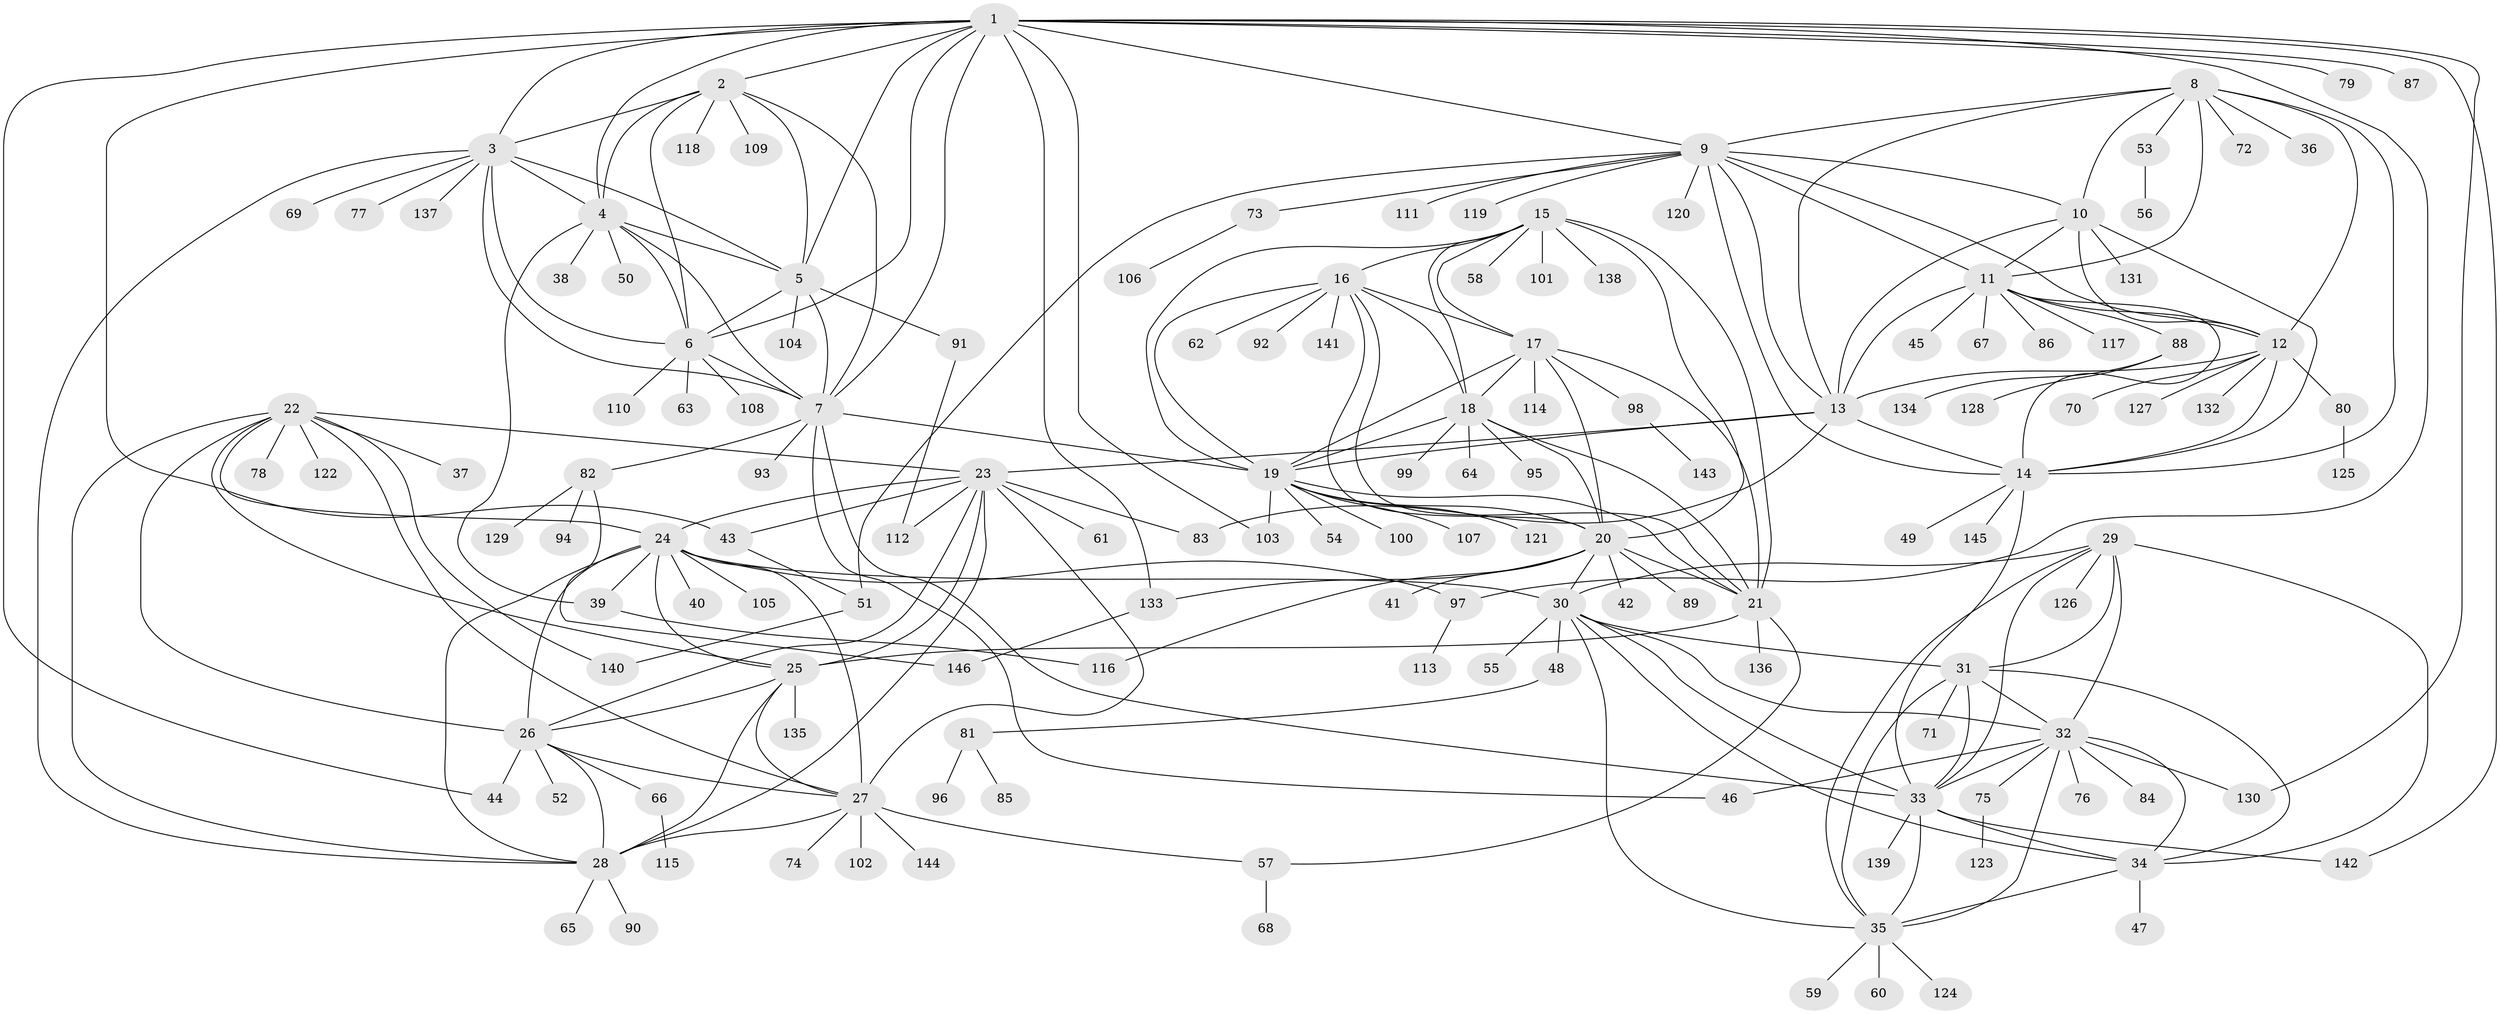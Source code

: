 // coarse degree distribution, {15: 0.008849557522123894, 10: 0.02654867256637168, 9: 0.02654867256637168, 7: 0.061946902654867256, 12: 0.008849557522123894, 8: 0.04424778761061947, 13: 0.008849557522123894, 6: 0.008849557522123894, 19: 0.008849557522123894, 11: 0.02654867256637168, 5: 0.008849557522123894, 1: 0.6194690265486725, 3: 0.04424778761061947, 2: 0.09734513274336283}
// Generated by graph-tools (version 1.1) at 2025/24/03/03/25 07:24:17]
// undirected, 146 vertices, 242 edges
graph export_dot {
graph [start="1"]
  node [color=gray90,style=filled];
  1;
  2;
  3;
  4;
  5;
  6;
  7;
  8;
  9;
  10;
  11;
  12;
  13;
  14;
  15;
  16;
  17;
  18;
  19;
  20;
  21;
  22;
  23;
  24;
  25;
  26;
  27;
  28;
  29;
  30;
  31;
  32;
  33;
  34;
  35;
  36;
  37;
  38;
  39;
  40;
  41;
  42;
  43;
  44;
  45;
  46;
  47;
  48;
  49;
  50;
  51;
  52;
  53;
  54;
  55;
  56;
  57;
  58;
  59;
  60;
  61;
  62;
  63;
  64;
  65;
  66;
  67;
  68;
  69;
  70;
  71;
  72;
  73;
  74;
  75;
  76;
  77;
  78;
  79;
  80;
  81;
  82;
  83;
  84;
  85;
  86;
  87;
  88;
  89;
  90;
  91;
  92;
  93;
  94;
  95;
  96;
  97;
  98;
  99;
  100;
  101;
  102;
  103;
  104;
  105;
  106;
  107;
  108;
  109;
  110;
  111;
  112;
  113;
  114;
  115;
  116;
  117;
  118;
  119;
  120;
  121;
  122;
  123;
  124;
  125;
  126;
  127;
  128;
  129;
  130;
  131;
  132;
  133;
  134;
  135;
  136;
  137;
  138;
  139;
  140;
  141;
  142;
  143;
  144;
  145;
  146;
  1 -- 2;
  1 -- 3;
  1 -- 4;
  1 -- 5;
  1 -- 6;
  1 -- 7;
  1 -- 9;
  1 -- 43;
  1 -- 44;
  1 -- 79;
  1 -- 87;
  1 -- 97;
  1 -- 103;
  1 -- 130;
  1 -- 133;
  1 -- 142;
  2 -- 3;
  2 -- 4;
  2 -- 5;
  2 -- 6;
  2 -- 7;
  2 -- 109;
  2 -- 118;
  3 -- 4;
  3 -- 5;
  3 -- 6;
  3 -- 7;
  3 -- 28;
  3 -- 69;
  3 -- 77;
  3 -- 137;
  4 -- 5;
  4 -- 6;
  4 -- 7;
  4 -- 38;
  4 -- 39;
  4 -- 50;
  5 -- 6;
  5 -- 7;
  5 -- 91;
  5 -- 104;
  6 -- 7;
  6 -- 63;
  6 -- 108;
  6 -- 110;
  7 -- 19;
  7 -- 33;
  7 -- 46;
  7 -- 82;
  7 -- 93;
  8 -- 9;
  8 -- 10;
  8 -- 11;
  8 -- 12;
  8 -- 13;
  8 -- 14;
  8 -- 36;
  8 -- 53;
  8 -- 72;
  9 -- 10;
  9 -- 11;
  9 -- 12;
  9 -- 13;
  9 -- 14;
  9 -- 51;
  9 -- 73;
  9 -- 111;
  9 -- 119;
  9 -- 120;
  10 -- 11;
  10 -- 12;
  10 -- 13;
  10 -- 14;
  10 -- 131;
  11 -- 12;
  11 -- 13;
  11 -- 14;
  11 -- 45;
  11 -- 67;
  11 -- 86;
  11 -- 88;
  11 -- 117;
  12 -- 13;
  12 -- 14;
  12 -- 70;
  12 -- 80;
  12 -- 127;
  12 -- 132;
  13 -- 14;
  13 -- 19;
  13 -- 23;
  13 -- 83;
  14 -- 33;
  14 -- 49;
  14 -- 145;
  15 -- 16;
  15 -- 17;
  15 -- 18;
  15 -- 19;
  15 -- 20;
  15 -- 21;
  15 -- 58;
  15 -- 101;
  15 -- 138;
  16 -- 17;
  16 -- 18;
  16 -- 19;
  16 -- 20;
  16 -- 21;
  16 -- 62;
  16 -- 92;
  16 -- 141;
  17 -- 18;
  17 -- 19;
  17 -- 20;
  17 -- 21;
  17 -- 98;
  17 -- 114;
  18 -- 19;
  18 -- 20;
  18 -- 21;
  18 -- 64;
  18 -- 95;
  18 -- 99;
  19 -- 20;
  19 -- 21;
  19 -- 54;
  19 -- 100;
  19 -- 103;
  19 -- 107;
  19 -- 121;
  20 -- 21;
  20 -- 30;
  20 -- 41;
  20 -- 42;
  20 -- 89;
  20 -- 116;
  20 -- 133;
  21 -- 25;
  21 -- 57;
  21 -- 136;
  22 -- 23;
  22 -- 24;
  22 -- 25;
  22 -- 26;
  22 -- 27;
  22 -- 28;
  22 -- 37;
  22 -- 78;
  22 -- 122;
  22 -- 140;
  23 -- 24;
  23 -- 25;
  23 -- 26;
  23 -- 27;
  23 -- 28;
  23 -- 43;
  23 -- 61;
  23 -- 83;
  23 -- 112;
  24 -- 25;
  24 -- 26;
  24 -- 27;
  24 -- 28;
  24 -- 30;
  24 -- 39;
  24 -- 40;
  24 -- 97;
  24 -- 105;
  25 -- 26;
  25 -- 27;
  25 -- 28;
  25 -- 135;
  26 -- 27;
  26 -- 28;
  26 -- 44;
  26 -- 52;
  26 -- 66;
  27 -- 28;
  27 -- 57;
  27 -- 74;
  27 -- 102;
  27 -- 144;
  28 -- 65;
  28 -- 90;
  29 -- 30;
  29 -- 31;
  29 -- 32;
  29 -- 33;
  29 -- 34;
  29 -- 35;
  29 -- 126;
  30 -- 31;
  30 -- 32;
  30 -- 33;
  30 -- 34;
  30 -- 35;
  30 -- 48;
  30 -- 55;
  31 -- 32;
  31 -- 33;
  31 -- 34;
  31 -- 35;
  31 -- 71;
  32 -- 33;
  32 -- 34;
  32 -- 35;
  32 -- 46;
  32 -- 75;
  32 -- 76;
  32 -- 84;
  32 -- 130;
  33 -- 34;
  33 -- 35;
  33 -- 139;
  33 -- 142;
  34 -- 35;
  34 -- 47;
  35 -- 59;
  35 -- 60;
  35 -- 124;
  39 -- 116;
  43 -- 51;
  48 -- 81;
  51 -- 140;
  53 -- 56;
  57 -- 68;
  66 -- 115;
  73 -- 106;
  75 -- 123;
  80 -- 125;
  81 -- 85;
  81 -- 96;
  82 -- 94;
  82 -- 129;
  82 -- 146;
  88 -- 128;
  88 -- 134;
  91 -- 112;
  97 -- 113;
  98 -- 143;
  133 -- 146;
}

